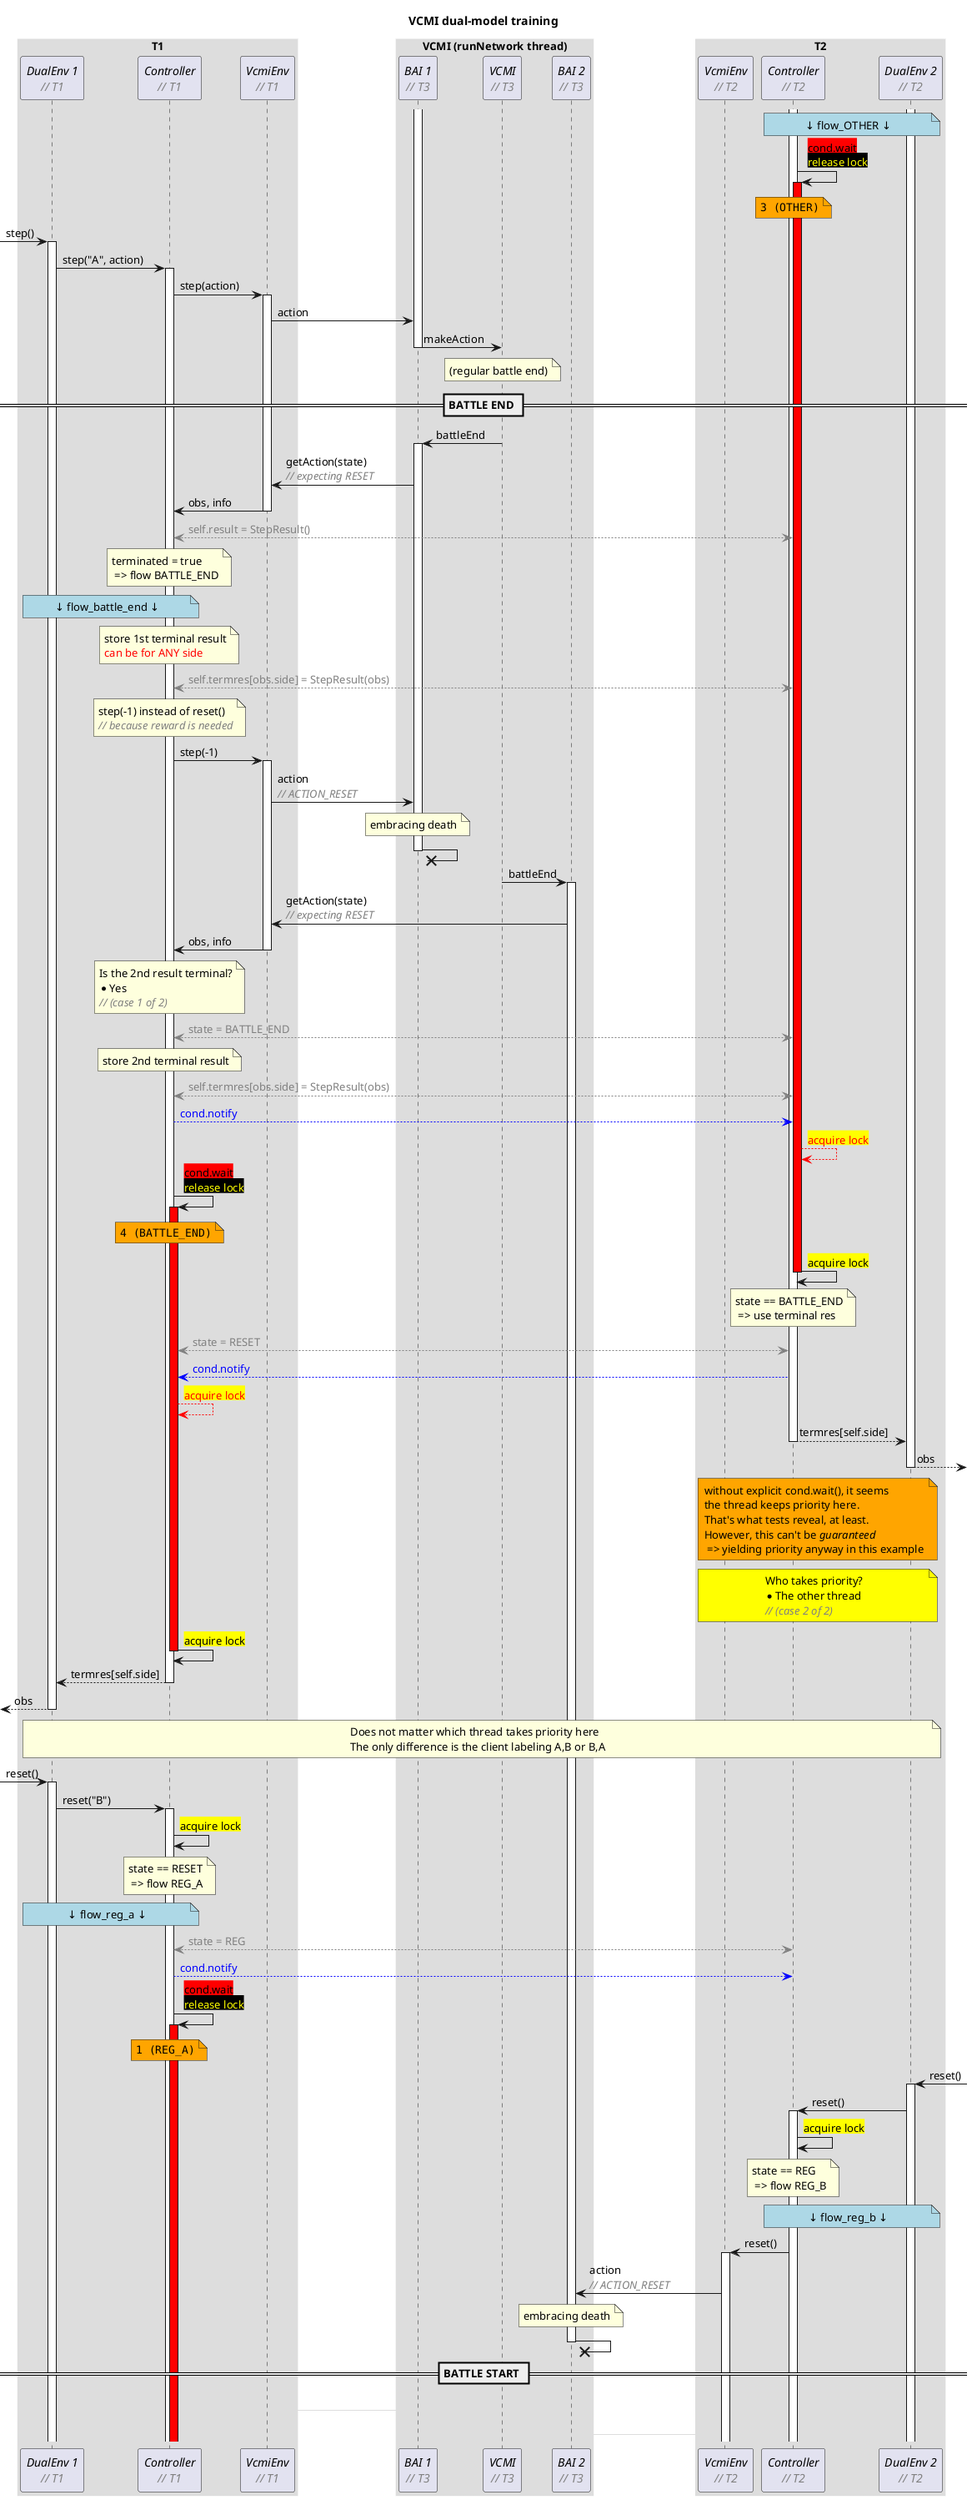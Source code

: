 @startuml "dual-env"

title "VCMI dual-model training"
' title "WWWWWWWWWWWWWWWWWWWWWWWWWWWWWWWWWWWWWWWWWWWWWWWWWWWWWWWWWWWWWWWWWWWWWWWWWWWWWWWWWWWWWWWWWWWWWWWWWWWWWWWWWWWWWWWWWWWWWWWW"

skinparam sequenceBoxBorderColor #FFF

!$nbsp = "<U+00A0>"

' workaround the fact that text alignment can only be
' set globally. Using hspace(n) returns N monospaced
' $nbsp chars
!function $hspace($length)
  !$res = ""
  !$i = $length
  !while $i > 0
    !$res = $res + $nbsp
    !$i = $i - 1
  !endwhile
  !return "<font:monospaced>"+$res+"</font>"
!endfunction

!function $desc($txt)
  !return "<font:Arial><color:Gray><i>// "+$txt+"</i></color></font>"
!endfunction

!function $lock_acq_fail_text()
  !return "<back:yellow><color:red>acquire lock</color></back>"
!endfunction

!function $lock_rel_text()
  !return "<color:yellow><back:black>release lock</back></color>"
!endfunction

!procedure $lock_acq_fail($node)
  $node -> $node : $lock_acq_fail_text()
  activate $node #red
!endprocedure

!procedure $lock_acq_direct($node)
  $node -> $node : <back:yellow>acquire lock</back>
!endprocedure

!procedure $lock_acq_latent($node)
  $lock_acq_direct($node)
  deactivate $node
!endprocedure

!procedure $lock_rel($node)
  $node -> $node : $lock_rel_text()
!endprocedure

!procedure $cond_wait($node)
  $node -> $node : <back:red>cond.wait</back>\n$lock_rel_text()
  activate $node #red
!endprocedure

!procedure $cond_wait($node, $waitName)
  $node -> $node : <back:red>cond.wait</back>\n$lock_rel_text()
  activate $node #red
  note over $node #orange : <font:monospaced>$waitName
!endprocedure

!procedure $cond_notify($NodeA, $NodeB)
  $NodeA --[#blue]> $NodeB : <color:blue>cond.notify</color>
  $NodeB --[#red]> $NodeB : $lock_acq_fail_text()
!endfunction

!procedure $cond_switch($NodeA, $NodeB)
  $cond_notify($NodeA, $NodeB)
  $cond_wait($NodeA)
  $lock_acq_latent($NodeB)
!endfunction

!procedure $cond_switch($NodeA, $NodeB, $waitName)
  $cond_notify($NodeA, $NodeB)
  $cond_wait($NodeA, $waitName)
  $lock_acq_latent($NodeB)
!endfunction

!procedure $flow(envid, $flowname)
  note over CTRL##envid, DualEnv##envid #LightBlue : ↓ flow_##$flowname ↓
!endprocedure

!function $replace($txt, $search, $repl)
  !$replaced = ""
  !while %strpos($txt, $search) >= 0
    !$position = %strpos($txt, $search)
    !$replaced = $replaced + %substr($txt, 0, $position) + $repl
    !$txt = %substr($txt, $position + %strlen($search))
  !endwhile
  !return $replaced + $txt
!endfunction

!procedure $sharevar($node1, $node2, $txt)
  $node1 <--[#gray]> $node2 : <color:gray>$replace($txt,"\n","</color>\n<color:gray>")</color>
!endfunction

!procedure $sharevar($txt)
  $sharevar(CTRL1, CTRL2, $txt)
!endfunction

' avoids super long note lines in the diagram
!function $str($txt)
  !return $replace($txt, "\n", %newline())
!endfunction

box "T1"
  participant "//DualEnv 1//\n$desc(T1)" as DualEnv1
  participant "//Controller//\n$desc(T1)" as CTRL1
  participant "//VcmiEnv//\n$desc(T1)" as env1
end box

box "VCMI (runNetwork thread)"
participant "//BAI 1//\n$desc(T3)" as BAI1
participant "//VCMI//\n$desc(T3)" as VCMI
participant "//BAI 2//\n$desc(T3)" as BAI2
end box

box "T2"
  participant "//VcmiEnv//\n$desc(T2)" as env2
  participant "//Controller//\n$desc(T2)" as CTRL2
  participant "//DualEnv 2//\n$desc(T2)" as DualEnv2
end box

activate BAI1
activate DualEnv2
activate CTRL2
$flow(2, OTHER)
$cond_wait(CTRL2, "3 (OTHER)")

-> DualEnv1 ++ : step()
DualEnv1 -> CTRL1 ++ : step("A", action)
CTRL1 -> env1 ++ : step(action)
env1 -> BAI1 : action
BAI1 -> VCMI -- : makeAction

note over VCMI : (regular battle end)

== BATTLE END ==

VCMI -> BAI1 ++: battleEnd
BAI1 -> env1: getAction(state)\n$desc("expecting RESET")
env1 -> CTRL1 -- : obs, info

$sharevar("self.result = StepResult()")

note over CTRL1
terminated = true
 => flow BATTLE_END
end note

$flow(1, battle_end)

note over CTRL1
store 1st terminal result
<color:red>can be for ANY side
end note

$sharevar("self.termres[obs.side] = StepResult(obs)")

note over CTRL1
step(-1) instead of reset()
$desc("because reward is needed")
end note

CTRL1 -> env1 ++ : step(-1)
env1 -> BAI1 : action\n$desc("ACTION_RESET")
note over BAI1 : embracing death
BAI1 -X BAI1 -- :

VCMI -> BAI2 ++ : battleEnd
BAI2 -> env1: getAction(state)\n$desc("expecting RESET")
env1 -> CTRL1 -- : obs, info

note over CTRL1
Is the 2nd result terminal?
* Yes
$desc("(case 1 of 2)")
end note

$sharevar("state = BATTLE_END")

note over CTRL1
store 2nd terminal result
end note

$sharevar("self.termres[obs.side] = StepResult(obs)")
$cond_switch(CTRL1, CTRL2, "4 (BATTLE_END)")

note over CTRL2
state == BATTLE_END
 => use terminal res
end note

$sharevar("state = RESET")

$cond_notify(CTRL2, CTRL1)

CTRL2 --> DualEnv2 -- : termres[self.side]
DualEnv2 -->] -- : obs

note over DualEnv2, env2 #orange
  without explicit cond.wait(), it seems
  the thread keeps priority here.
  That's what tests reveal, at least.
  However, this can't be //guaranteed//
   => yielding priority anyway in this example
end note

note over DualEnv2, env2 #yellow
Who takes priority?
* The other thread
$desc("(case 2 of 2)")
end note

$lock_acq_latent(CTRL1)

CTRL1 --> DualEnv1 -- : termres[self.side]
[<-- DualEnv1 -- : obs

note across
  Does not matter which thread takes priority here
  The only difference is the client labeling A,B or B,A
end note

[-> DualEnv1 ++ : reset()
DualEnv1 -> CTRL1 ++ : reset("B")

$lock_acq_direct(CTRL1)

note over CTRL1
state == RESET
 => flow REG_A
end note

$flow(1, reg_a)
$sharevar("state = REG")
CTRL1 --[#blue]> CTRL2 : <color:blue>cond.notify</color>
$cond_wait(CTRL1, "1 (REG_A)")

]-> DualEnv2 ++ : reset()
DualEnv2 -> CTRL2 ++ : reset()

$lock_acq_direct(CTRL2)

' VCMI -> BAI2 ++ : battleEnd
' == ... ==

note over CTRL2
state == REG
 => flow REG_B
end note

$flow(2, reg_b)

CTRL2 -> env2 ++ : reset()
env2 -> BAI2 : action\n$desc("ACTION_RESET")
note over BAI2 : embracing death
BAI2 -X BAI2 -- :







== BATTLE START ==


''''''''''''''''''''''''''''''
''' HORIZONTAL SPACING

BAI1 -[#ddd]> env1 : $hspace(20)
BAI2 -[#ddd]> env2 : $hspace(20)

@enduml
